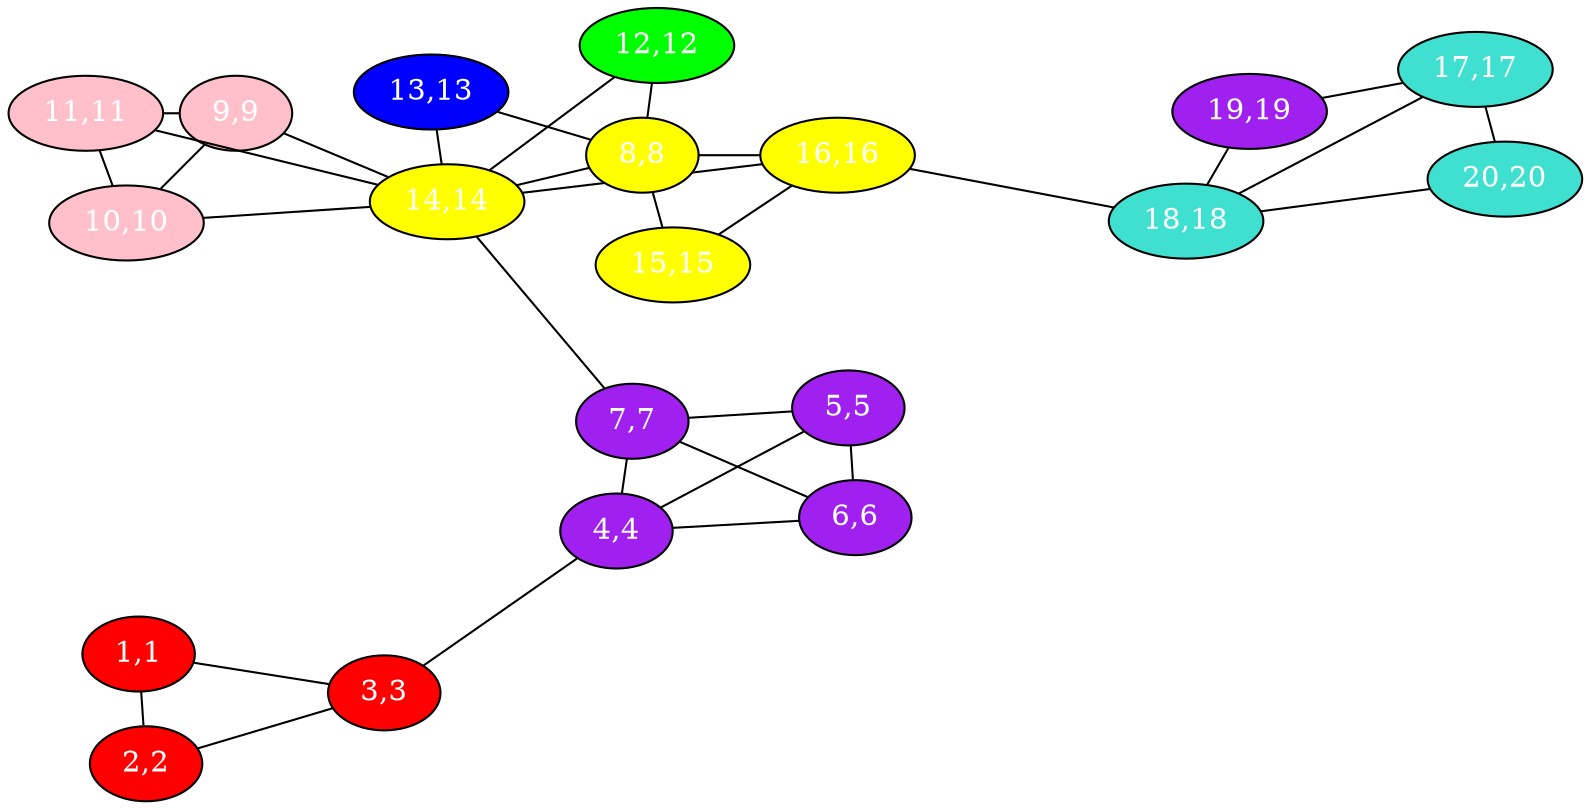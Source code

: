 graph {
layout="fdp" sep="10"
1 [label="1,1",fillcolor=red,fontcolor=white,style=filled];
3 [label="3,3",fillcolor=red,fontcolor=white,style=filled];
4 [label="4,4",fillcolor=purple,fontcolor=white,style=filled];
5 [label="5,5",fillcolor=purple,fontcolor=white,style=filled];
6 [label="6,6",fillcolor=purple,fontcolor=white,style=filled];
9 [label="9,9",fillcolor=pink,fontcolor=white,style=filled];
10 [label="10,10",fillcolor=pink,fontcolor=white,style=filled];
12 [label="12,12",fillcolor=green,fontcolor=white,style=filled];
7 [label="7,7",fillcolor=purple,fontcolor=white,style=filled];
15 [label="15,15",fillcolor=yellow,fontcolor=white,style=filled];
16 [label="16,16",fillcolor=yellow,fontcolor=white,style=filled];
18 [label="18,18",fillcolor=turquoise,fontcolor=white,style=filled];
20 [label="20,20",fillcolor=turquoise,fontcolor=white,style=filled];
13 [label="13,13",fillcolor=blue,fontcolor=white,style=filled];
14 [label="14,14",fillcolor=yellow,fontcolor=white,style=filled];
19 [label="19,19",fillcolor=purple,fontcolor=white,style=filled];
2 [label="2,2",fillcolor=red,fontcolor=white,style=filled];
8 [label="8,8",fillcolor=yellow,fontcolor=white,style=filled];
11 [label="11,11",fillcolor=pink,fontcolor=white,style=filled];
17 [label="17,17",fillcolor=turquoise,fontcolor=white,style=filled];
	16--18;
	18--19;
	18--20;
	7--14;
	15--16;
	13--14;
	14--16;
	11--14;
	17--18;
	17--19;
	17--20;
	2--3;
	8--12;
	8--13;
	8--14;
	8--15;
	8--16;
	4--5;
	4--6;
	4--7;
	5--6;
	5--7;
	6--7;
	9--10;
	9--11;
	9--14;
	10--11;
	10--14;
	12--14;
	1--2;
	1--3;
	3--4;
}